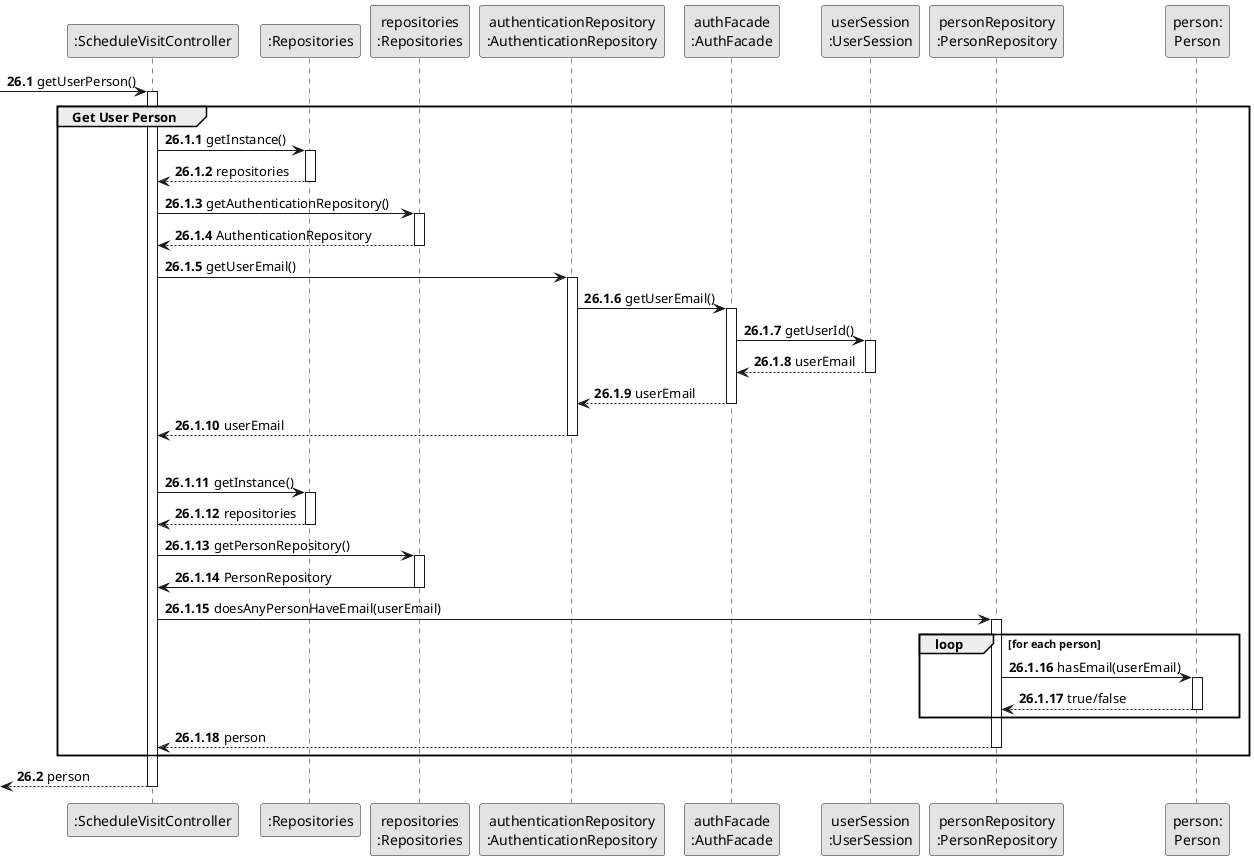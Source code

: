 @startuml
skinparam monochrome true
skinparam packageStyle rectangle
skinparam shadowing false\


participant ":ScheduleVisitController" as CTRL
participant ":Repositories" as RepositorySingleton
participant "repositories\n:Repositories" as PLAT
participant "authenticationRepository\n:AuthenticationRepository" as AuthenticationRepository
participant "authFacade\n:AuthFacade" as FACADE
participant "userSession\n:UserSession" as SESSION
participant "personRepository\n:PersonRepository" as PersonRepository
participant "person:\nPerson" as PERSON

autonumber 26.1

     -> CTRL : getUserPerson()
     activate CTRL

autonumber 26.1.1

    group Get User Person

        CTRL -> RepositorySingleton : getInstance()
        activate RepositorySingleton

            RepositorySingleton --> CTRL : repositories
        deactivate RepositorySingleton

        CTRL -> PLAT : getAuthenticationRepository()
        activate PLAT

            PLAT --> CTRL : AuthenticationRepository
        deactivate PLAT

        CTRL -> AuthenticationRepository : getUserEmail()
        activate AuthenticationRepository

            AuthenticationRepository -> FACADE : getUserEmail()
            activate FACADE

                FACADE -> SESSION : getUserId()
                activate SESSION

                    SESSION --> FACADE : userEmail
                deactivate SESSION

                FACADE --> AuthenticationRepository : userEmail
            deactivate FACADE

           AuthenticationRepository --> CTRL : userEmail
        deactivate AuthenticationRepository
|||
        CTRL -> RepositorySingleton : getInstance()
        activate RepositorySingleton

            RepositorySingleton --> CTRL : repositories
        deactivate RepositorySingleton

        CTRL -> PLAT : getPersonRepository()
        activate PLAT

            PLAT -> CTRL : PersonRepository
        deactivate PLAT

        CTRL -> PersonRepository : doesAnyPersonHaveEmail(userEmail)
        activate PersonRepository

        loop for each person

            PersonRepository -> PERSON : hasEmail(userEmail)
            activate PERSON

                PERSON --> PersonRepository : true/false
            deactivate PERSON

        end loop

            PersonRepository --> CTRL : person
        deactivate PersonRepository

     end group

autonumber 26.2

        <-- CTRL : person
    deactivate CTRL

@enduml